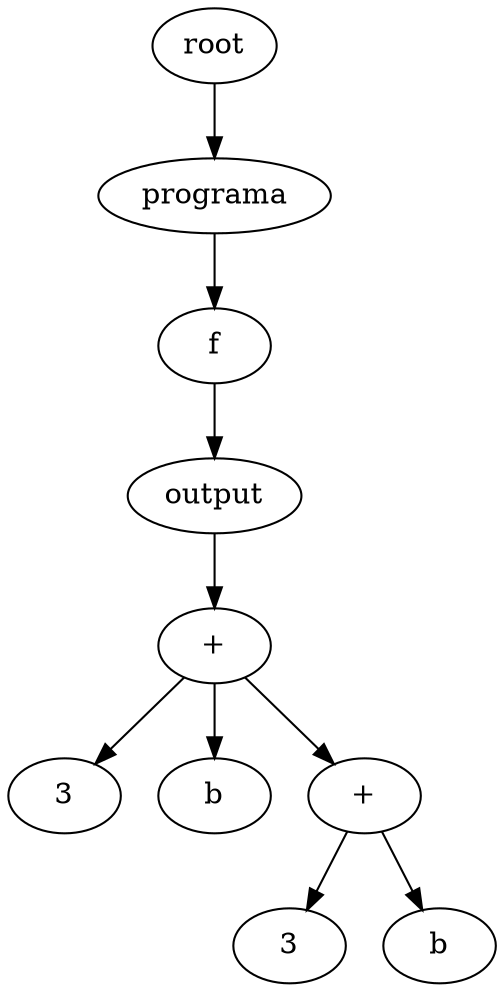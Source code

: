 digraph G {
node_0x1d6d640 [label="f"]
node_0x1d6d700 [label="3"]
node_0x1d6d7c0 [label="b"]
node_0x1d6d800 [label="+"]
node_0x1d6d800 -> node_0x1d6d700
node_0x1d6d800 -> node_0x1d6d7c0
node_0x1d6d880 [label="3"]
node_0x1d6d900 [label="b"]
node_0x1d6d940 [label="+"]
node_0x1d6d940 -> node_0x1d6d880
node_0x1d6d940 -> node_0x1d6d900
node_0x1d6d800 -> node_0x1d6d940
node_0x1d6d980 [label="output"]
node_0x1d6d980 -> node_0x1d6d800
node_0x1d6d640 -> node_0x1d6d980
node_0x1d6d9c0 [label="programa"]
node_0x1d6d9c0 -> node_0x1d6d640
root -> node_0x1d6d9c0
  root [label="root"]
}
